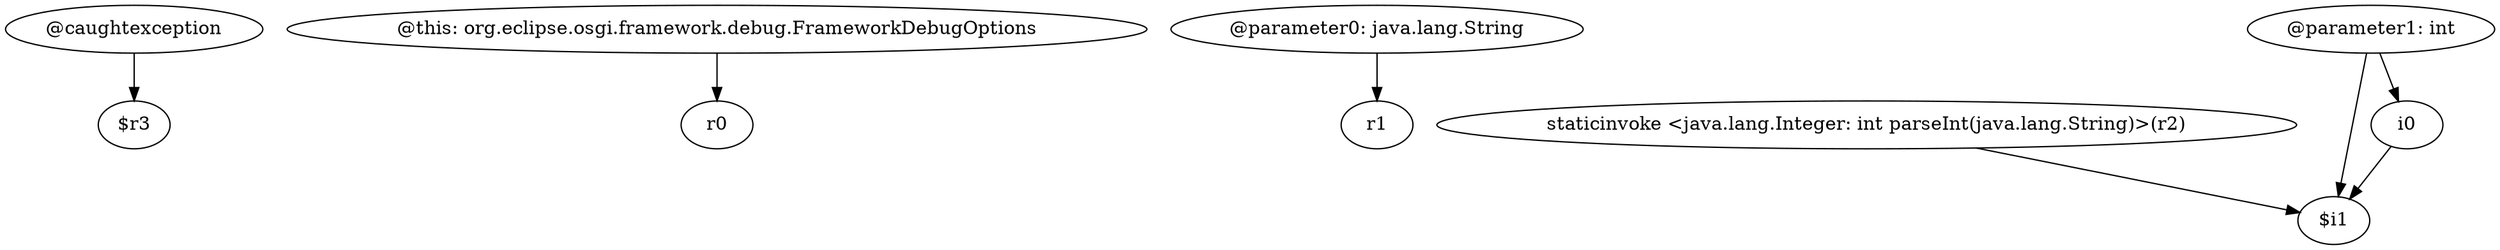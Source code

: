 digraph g {
0[label="@caughtexception"]
1[label="$r3"]
0->1[label=""]
2[label="@this: org.eclipse.osgi.framework.debug.FrameworkDebugOptions"]
3[label="r0"]
2->3[label=""]
4[label="@parameter0: java.lang.String"]
5[label="r1"]
4->5[label=""]
6[label="staticinvoke <java.lang.Integer: int parseInt(java.lang.String)>(r2)"]
7[label="$i1"]
6->7[label=""]
8[label="@parameter1: int"]
9[label="i0"]
8->9[label=""]
8->7[label=""]
9->7[label=""]
}